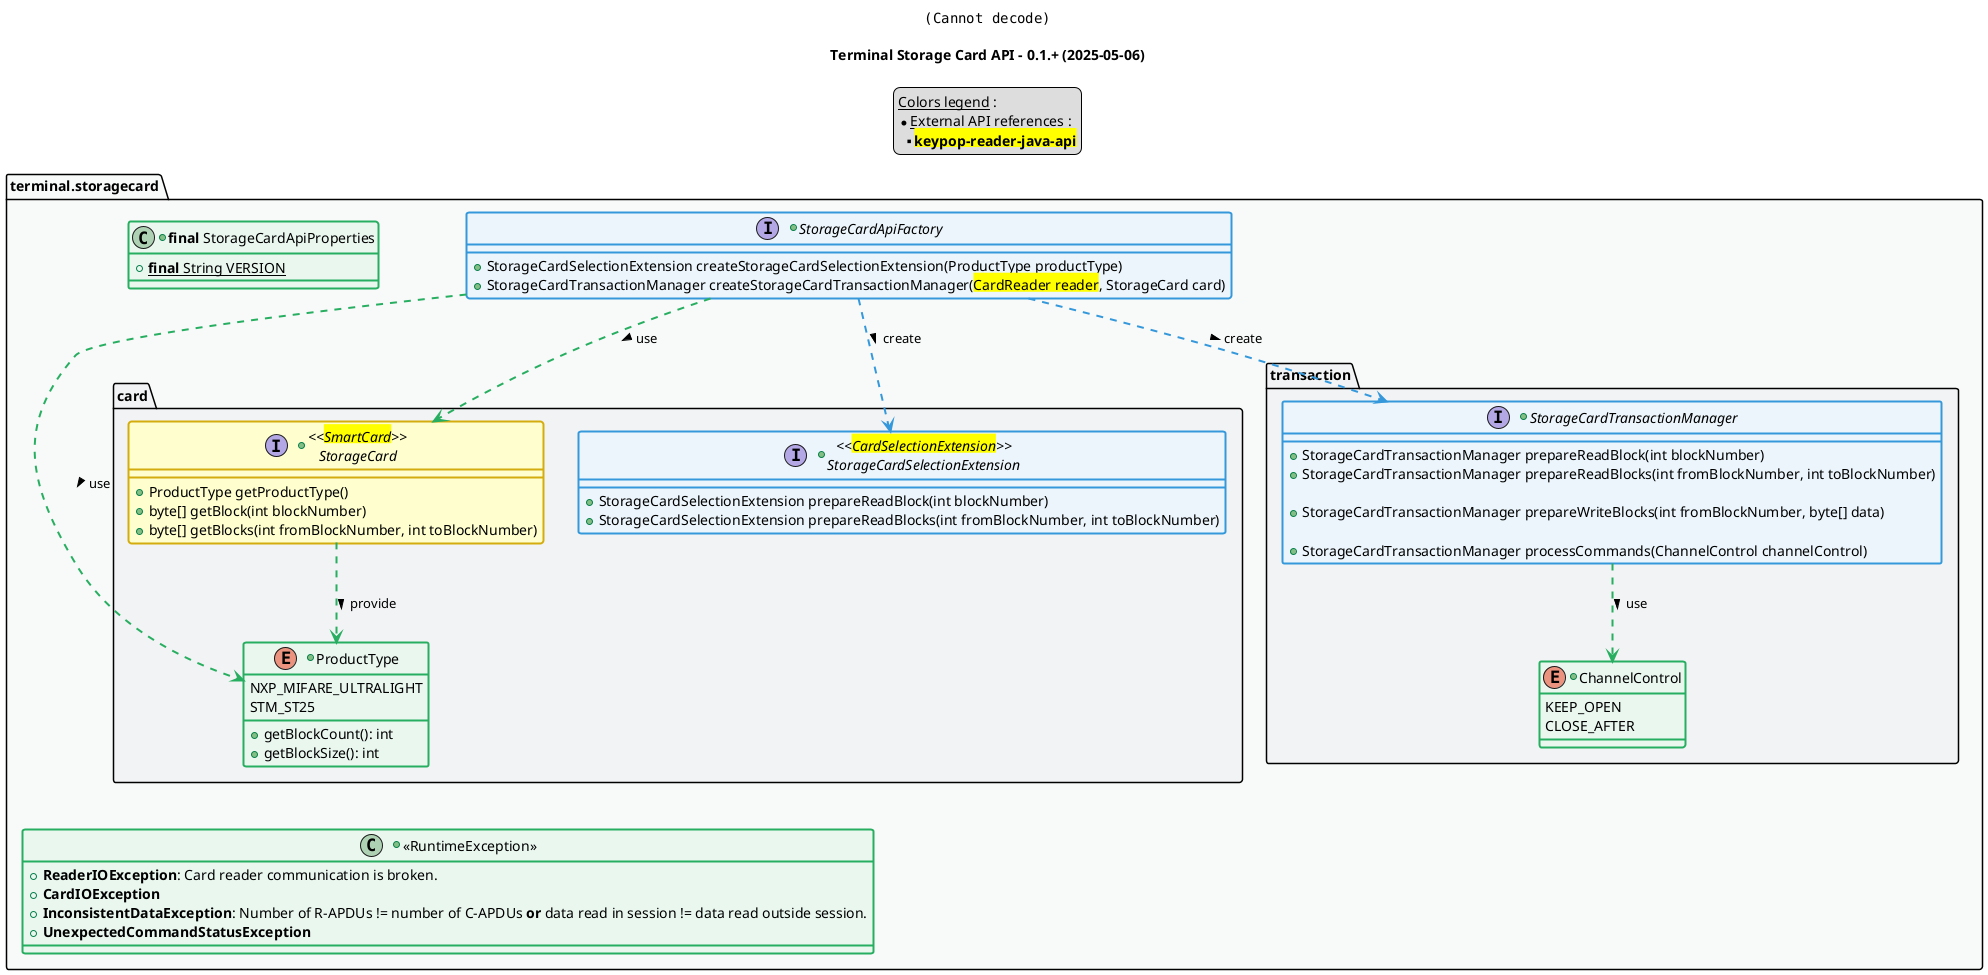 @startuml
title
    <img:../assets/logo.svg{scale=0.2}>

    Terminal Storage Card API - 0.1.+ (2025-05-06)
end title

' == THEME ==

'Couleurs issues de : https://htmlcolorcodes.com/fr/tableau-de-couleur/tableau-de-couleur-design-plat/
!define C_GREY1 F8F9F9
!define C_GREY2 F2F3F4
!define C_GREY3 E5E7E9
!define C_GREY4 D7DBDD
!define C_GREY5 CACFD2
!define C_GREY6 BDC3C7
!define C_LINK 3498DB
!define C_USE 27AE60

skinparam ClassBorderThickness 2
skinparam ArrowThickness 2

' Yellow
skinparam ClassBackgroundColor #FEFECE
skinparam ClassBorderColor #D4AC0D
' Red
skinparam ClassBackgroundColor<<red>> #FDEDEC
skinparam ClassBorderColor<<red>> #E74C3C
hide <<red>> stereotype
' Purple
skinparam ClassBackgroundColor<<purple>> #F4ECF7
skinparam ClassBorderColor<<purple>> #8E44AD
hide <<purple>> stereotype
' blue
skinparam ClassBackgroundColor<<blue>> #EBF5FB
skinparam ClassBorderColor<<blue>> #3498DB
hide <<blue>> stereotype
' Green
skinparam ClassBackgroundColor<<green>> #E9F7EF
skinparam ClassBorderColor<<green>> #27AE60
hide <<green>> stereotype
' Grey
skinparam ClassBackgroundColor<<grey>> #EAECEE
skinparam ClassBorderColor<<grey>> #2C3E50
hide <<grey>> stereotype

' == CONTENT ==

legend top
    __Colors legend__ :
    * __External API references__ :
    ** <back:yellow>**keypop-reader-java-api**</back>
end legend

package "terminal.storagecard" as root {
    +class "**final** StorageCardApiProperties" as ApiProperties <<green>> {
        +{static} **final** String VERSION
    }
    +interface "StorageCardApiFactory" as StorageCardApiFactory <<blue>> {
        +StorageCardSelectionExtension createStorageCardSelectionExtension(ProductType productType)
        +StorageCardTransactionManager createStorageCardTransactionManager(<back:yellow>CardReader reader</back>, StorageCard card)
    }

    package "card" as card {
        +interface "<<<back:yellow>CardSelectionExtension</back>>>\nStorageCardSelectionExtension" as StorageCardSelectionExtension <<blue>> {
            +StorageCardSelectionExtension prepareReadBlock(int blockNumber)
            +StorageCardSelectionExtension prepareReadBlocks(int fromBlockNumber, int toBlockNumber)
        }
        +interface "<<<back:yellow>SmartCard</back>>>\nStorageCard" as StorageCard {
            +ProductType getProductType()
            +byte[] getBlock(int blockNumber)
            +byte[] getBlocks(int fromBlockNumber, int toBlockNumber)
        }
        +enum "ProductType" as ProductType <<green>> {
            NXP_MIFARE_ULTRALIGHT
            STM_ST25

            +getBlockCount(): int
            +getBlockSize(): int
        }
    }

    package "transaction" as transaction {
        +interface "StorageCardTransactionManager" as StorageCardTransactionManager <<blue>> {
            +StorageCardTransactionManager prepareReadBlock(int blockNumber)
            +StorageCardTransactionManager prepareReadBlocks(int fromBlockNumber, int toBlockNumber)

            +StorageCardTransactionManager prepareWriteBlocks(int fromBlockNumber, byte[] data)

            +StorageCardTransactionManager processCommands(ChannelControl channelControl)
        }
        +enum "ChannelControl" as ChannelControl <<green>> {
            KEEP_OPEN
            CLOSE_AFTER
        }
    }

    ' Exceptions
    +class "<<RuntimeException>>" as RuntimeException <<green>> {
        +**ReaderIOException**: Card reader communication is broken.
        +**CardIOException**
        +**InconsistentDataException**: Number of R-APDUs != number of C-APDUs **or** data read in session != data read outside session.
        +**UnexpectedCommandStatusException**
    }
}

' Associations
StorageCardApiFactory ..> StorageCardSelectionExtension #C_LINK : create >
StorageCardApiFactory ..> StorageCardTransactionManager #C_LINK : create >
StorageCard ..> ProductType #C_USE : provide >
StorageCardTransactionManager ..> ChannelControl #C_USE : use >
StorageCardApiFactory .right.> StorageCard #C_USE : use >
StorageCardApiFactory .right.> ProductType #C_USE : use >

' == LAYOUT ==

ProductType -[hidden]- RuntimeException

' == STYLE ==

package root #C_GREY1 {}
package root.card #C_GREY2 {}
package root.transaction #C_GREY2 {}

@enduml